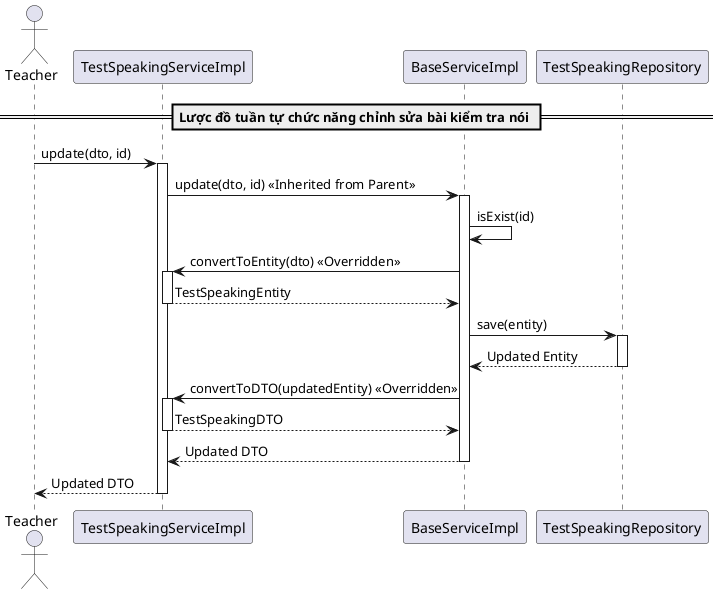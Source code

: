 @startuml updateTestSpeaking
actor Teacher
participant "TestSpeakingServiceImpl" as TestSpeakingService
participant "BaseServiceImpl" as BaseService
participant "TestSpeakingRepository" as Repository

== Lược đồ tuần tự chức năng chỉnh sửa bài kiểm tra nói ==
Teacher -> TestSpeakingService: update(dto, id)
activate TestSpeakingService

TestSpeakingService -> BaseService: update(dto, id) << Inherited from Parent >>
activate BaseService

BaseService -> BaseService: isExist(id)
BaseService -> TestSpeakingService: convertToEntity(dto) << Overridden >>
activate TestSpeakingService
TestSpeakingService --> BaseService: TestSpeakingEntity
deactivate TestSpeakingService

BaseService -> Repository: save(entity)
activate Repository
Repository --> BaseService: Updated Entity
deactivate Repository

BaseService -> TestSpeakingService: convertToDTO(updatedEntity) << Overridden >>
activate TestSpeakingService
TestSpeakingService --> BaseService: TestSpeakingDTO
deactivate TestSpeakingService

BaseService --> TestSpeakingService: Updated DTO
deactivate BaseService

TestSpeakingService --> Teacher: Updated DTO
deactivate TestSpeakingService

@enduml
